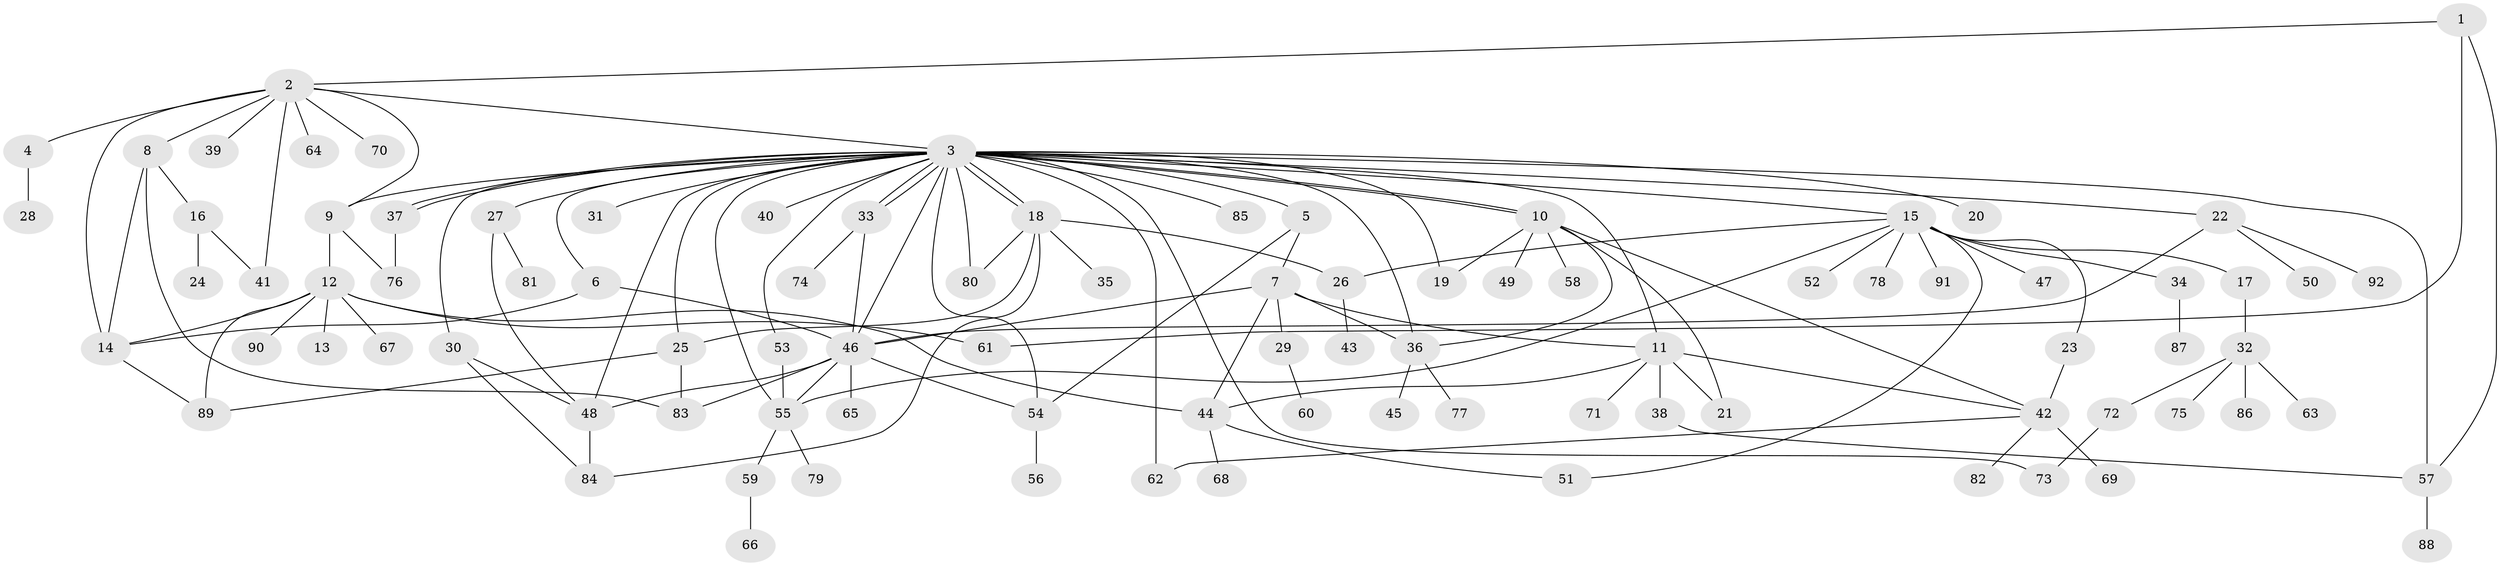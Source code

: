// coarse degree distribution, {2: 0.2153846153846154, 7: 0.046153846153846156, 1: 0.4, 4: 0.1076923076923077, 3: 0.07692307692307693, 10: 0.015384615384615385, 6: 0.03076923076923077, 9: 0.03076923076923077, 5: 0.06153846153846154, 26: 0.015384615384615385}
// Generated by graph-tools (version 1.1) at 2025/36/03/04/25 23:36:41]
// undirected, 92 vertices, 137 edges
graph export_dot {
  node [color=gray90,style=filled];
  1;
  2;
  3;
  4;
  5;
  6;
  7;
  8;
  9;
  10;
  11;
  12;
  13;
  14;
  15;
  16;
  17;
  18;
  19;
  20;
  21;
  22;
  23;
  24;
  25;
  26;
  27;
  28;
  29;
  30;
  31;
  32;
  33;
  34;
  35;
  36;
  37;
  38;
  39;
  40;
  41;
  42;
  43;
  44;
  45;
  46;
  47;
  48;
  49;
  50;
  51;
  52;
  53;
  54;
  55;
  56;
  57;
  58;
  59;
  60;
  61;
  62;
  63;
  64;
  65;
  66;
  67;
  68;
  69;
  70;
  71;
  72;
  73;
  74;
  75;
  76;
  77;
  78;
  79;
  80;
  81;
  82;
  83;
  84;
  85;
  86;
  87;
  88;
  89;
  90;
  91;
  92;
  1 -- 2;
  1 -- 57;
  1 -- 61;
  2 -- 3;
  2 -- 4;
  2 -- 8;
  2 -- 9;
  2 -- 14;
  2 -- 39;
  2 -- 41;
  2 -- 64;
  2 -- 70;
  3 -- 5;
  3 -- 6;
  3 -- 9;
  3 -- 10;
  3 -- 10;
  3 -- 11;
  3 -- 15;
  3 -- 18;
  3 -- 18;
  3 -- 19;
  3 -- 20;
  3 -- 22;
  3 -- 25;
  3 -- 27;
  3 -- 30;
  3 -- 31;
  3 -- 33;
  3 -- 33;
  3 -- 36;
  3 -- 37;
  3 -- 37;
  3 -- 40;
  3 -- 46;
  3 -- 48;
  3 -- 53;
  3 -- 54;
  3 -- 55;
  3 -- 57;
  3 -- 62;
  3 -- 73;
  3 -- 80;
  3 -- 85;
  4 -- 28;
  5 -- 7;
  5 -- 54;
  6 -- 14;
  6 -- 46;
  7 -- 11;
  7 -- 29;
  7 -- 36;
  7 -- 44;
  7 -- 46;
  8 -- 14;
  8 -- 16;
  8 -- 83;
  9 -- 12;
  9 -- 76;
  10 -- 19;
  10 -- 21;
  10 -- 36;
  10 -- 42;
  10 -- 49;
  10 -- 58;
  11 -- 21;
  11 -- 38;
  11 -- 42;
  11 -- 44;
  11 -- 71;
  12 -- 13;
  12 -- 14;
  12 -- 44;
  12 -- 61;
  12 -- 67;
  12 -- 89;
  12 -- 90;
  14 -- 89;
  15 -- 17;
  15 -- 23;
  15 -- 26;
  15 -- 34;
  15 -- 47;
  15 -- 51;
  15 -- 52;
  15 -- 55;
  15 -- 78;
  15 -- 91;
  16 -- 24;
  16 -- 41;
  17 -- 32;
  18 -- 25;
  18 -- 26;
  18 -- 35;
  18 -- 80;
  18 -- 84;
  22 -- 46;
  22 -- 50;
  22 -- 92;
  23 -- 42;
  25 -- 83;
  25 -- 89;
  26 -- 43;
  27 -- 48;
  27 -- 81;
  29 -- 60;
  30 -- 48;
  30 -- 84;
  32 -- 63;
  32 -- 72;
  32 -- 75;
  32 -- 86;
  33 -- 46;
  33 -- 74;
  34 -- 87;
  36 -- 45;
  36 -- 77;
  37 -- 76;
  38 -- 57;
  42 -- 62;
  42 -- 69;
  42 -- 82;
  44 -- 51;
  44 -- 68;
  46 -- 48;
  46 -- 54;
  46 -- 55;
  46 -- 65;
  46 -- 83;
  48 -- 84;
  53 -- 55;
  54 -- 56;
  55 -- 59;
  55 -- 79;
  57 -- 88;
  59 -- 66;
  72 -- 73;
}
